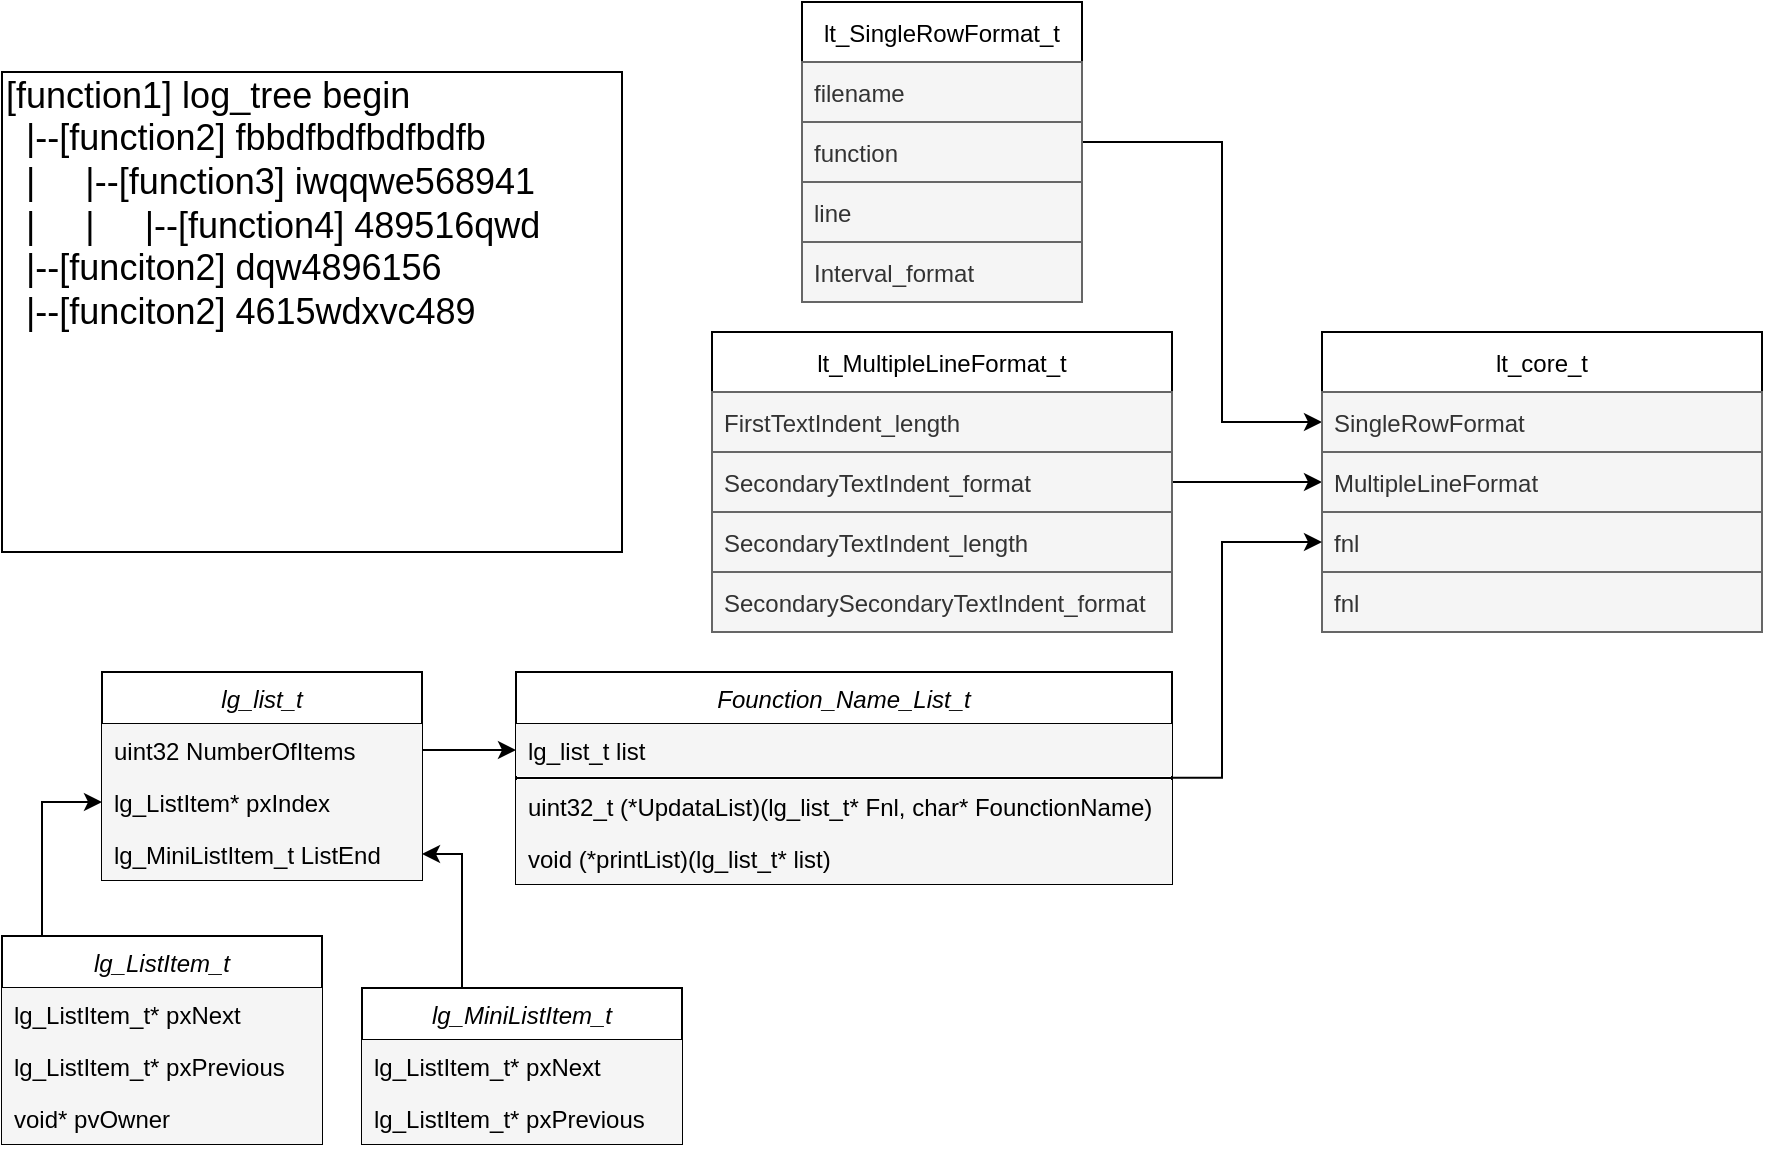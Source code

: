 <mxfile version="20.3.0" type="device"><diagram id="bXhkV9yjIiiyEGoU6u_h" name="第 1 页"><mxGraphModel dx="2374" dy="1236" grid="1" gridSize="10" guides="1" tooltips="1" connect="1" arrows="1" fold="1" page="1" pageScale="1" pageWidth="1920" pageHeight="1200" math="0" shadow="0"><root><mxCell id="0"/><mxCell id="1" parent="0"/><mxCell id="1lDwf_s4FZ1oP-Z9Ormf-2" style="edgeStyle=orthogonalEdgeStyle;rounded=0;orthogonalLoop=1;jettySize=auto;html=1;entryX=0;entryY=0.5;entryDx=0;entryDy=0;exitX=1;exitY=0.5;exitDx=0;exitDy=0;" edge="1" parent="1" source="eWIjdKfmmkATlccQj5_C-3" target="8O1uwN0HMDyTt34vKXxl-10"><mxGeometry relative="1" as="geometry"><Array as="points"><mxPoint x="580" y="595"/><mxPoint x="650" y="595"/><mxPoint x="650" y="735"/></Array></mxGeometry></mxCell><mxCell id="eWIjdKfmmkATlccQj5_C-1" value="lt_SingleRowFormat_t" style="swimlane;fontStyle=0;childLayout=stackLayout;horizontal=1;startSize=30;horizontalStack=0;resizeParent=1;resizeParentMax=0;resizeLast=0;collapsible=1;marginBottom=0;" parent="1" vertex="1"><mxGeometry x="440" y="525" width="140" height="150" as="geometry"/></mxCell><mxCell id="eWIjdKfmmkATlccQj5_C-2" value="filename" style="text;strokeColor=#666666;fillColor=#f5f5f5;align=left;verticalAlign=middle;spacingLeft=4;spacingRight=4;overflow=hidden;points=[[0,0.5],[1,0.5]];portConstraint=eastwest;rotatable=0;fontColor=#333333;" parent="eWIjdKfmmkATlccQj5_C-1" vertex="1"><mxGeometry y="30" width="140" height="30" as="geometry"/></mxCell><mxCell id="eWIjdKfmmkATlccQj5_C-3" value="function" style="text;align=left;verticalAlign=middle;spacingLeft=4;spacingRight=4;overflow=hidden;points=[[0,0.5],[1,0.5]];portConstraint=eastwest;rotatable=0;fillColor=#f5f5f5;fontColor=#333333;strokeColor=#666666;" parent="eWIjdKfmmkATlccQj5_C-1" vertex="1"><mxGeometry y="60" width="140" height="30" as="geometry"/></mxCell><mxCell id="eWIjdKfmmkATlccQj5_C-4" value="line" style="text;align=left;verticalAlign=middle;spacingLeft=4;spacingRight=4;overflow=hidden;points=[[0,0.5],[1,0.5]];portConstraint=eastwest;rotatable=0;fillColor=#f5f5f5;fontColor=#333333;strokeColor=#666666;" parent="eWIjdKfmmkATlccQj5_C-1" vertex="1"><mxGeometry y="90" width="140" height="30" as="geometry"/></mxCell><mxCell id="8O1uwN0HMDyTt34vKXxl-2" value="Interval_format" style="text;strokeColor=#666666;fillColor=#f5f5f5;align=left;verticalAlign=middle;spacingLeft=4;spacingRight=4;overflow=hidden;points=[[0,0.5],[1,0.5]];portConstraint=eastwest;rotatable=0;fontColor=#333333;" parent="eWIjdKfmmkATlccQj5_C-1" vertex="1"><mxGeometry y="120" width="140" height="30" as="geometry"/></mxCell><mxCell id="eWIjdKfmmkATlccQj5_C-6" value="&lt;font style=&quot;font-size: 18px;&quot;&gt;[function1] log_tree begin&lt;br&gt;&amp;nbsp; |--[function2] fbbdfbdfbdfbdfb&lt;br&gt;&amp;nbsp; |&amp;nbsp; &amp;nbsp; &amp;nbsp;|--[function3] iwqqwe568941&lt;br&gt;&amp;nbsp; |&amp;nbsp; &amp;nbsp; &amp;nbsp;|&amp;nbsp; &amp;nbsp; &amp;nbsp;|--[function4] 489516qwd&lt;br&gt;&amp;nbsp; |--[funciton2] dqw4896156&lt;br&gt;&amp;nbsp; |--[funciton2] 4615wdxvc489&lt;br&gt;&lt;br&gt;&lt;br&gt;&lt;br&gt;&lt;br&gt;&lt;br&gt;&lt;/font&gt;" style="rounded=0;whiteSpace=wrap;html=1;align=left;" parent="1" vertex="1"><mxGeometry x="40" y="560" width="310" height="240" as="geometry"/></mxCell><mxCell id="1lDwf_s4FZ1oP-Z9Ormf-3" style="edgeStyle=orthogonalEdgeStyle;rounded=0;orthogonalLoop=1;jettySize=auto;html=1;entryX=0;entryY=0.5;entryDx=0;entryDy=0;exitX=1;exitY=0.5;exitDx=0;exitDy=0;" edge="1" parent="1" source="8O1uwN0HMDyTt34vKXxl-7" target="8O1uwN0HMDyTt34vKXxl-11"><mxGeometry relative="1" as="geometry"><Array as="points"><mxPoint x="690" y="765"/><mxPoint x="690" y="765"/></Array></mxGeometry></mxCell><mxCell id="8O1uwN0HMDyTt34vKXxl-4" value="lt_MultipleLineFormat_t" style="swimlane;fontStyle=0;childLayout=stackLayout;horizontal=1;startSize=30;horizontalStack=0;resizeParent=1;resizeParentMax=0;resizeLast=0;collapsible=1;marginBottom=0;" parent="1" vertex="1"><mxGeometry x="395" y="690" width="230" height="150" as="geometry"/></mxCell><mxCell id="8O1uwN0HMDyTt34vKXxl-5" value="FirstTextIndent_length" style="text;strokeColor=#666666;fillColor=#f5f5f5;align=left;verticalAlign=middle;spacingLeft=4;spacingRight=4;overflow=hidden;points=[[0,0.5],[1,0.5]];portConstraint=eastwest;rotatable=0;fontColor=#333333;" parent="8O1uwN0HMDyTt34vKXxl-4" vertex="1"><mxGeometry y="30" width="230" height="30" as="geometry"/></mxCell><mxCell id="8O1uwN0HMDyTt34vKXxl-7" value="SecondaryTextIndent_format" style="text;strokeColor=#666666;fillColor=#f5f5f5;align=left;verticalAlign=middle;spacingLeft=4;spacingRight=4;overflow=hidden;points=[[0,0.5],[1,0.5]];portConstraint=eastwest;rotatable=0;fontColor=#333333;" parent="8O1uwN0HMDyTt34vKXxl-4" vertex="1"><mxGeometry y="60" width="230" height="30" as="geometry"/></mxCell><mxCell id="8O1uwN0HMDyTt34vKXxl-6" value="SecondaryTextIndent_length" style="text;strokeColor=#666666;fillColor=#f5f5f5;align=left;verticalAlign=middle;spacingLeft=4;spacingRight=4;overflow=hidden;points=[[0,0.5],[1,0.5]];portConstraint=eastwest;rotatable=0;fontColor=#333333;" parent="8O1uwN0HMDyTt34vKXxl-4" vertex="1"><mxGeometry y="90" width="230" height="30" as="geometry"/></mxCell><mxCell id="8O1uwN0HMDyTt34vKXxl-8" value="SecondarySecondaryTextIndent_format" style="text;strokeColor=#666666;fillColor=#f5f5f5;align=left;verticalAlign=middle;spacingLeft=4;spacingRight=4;overflow=hidden;points=[[0,0.5],[1,0.5]];portConstraint=eastwest;rotatable=0;fontColor=#333333;" parent="8O1uwN0HMDyTt34vKXxl-4" vertex="1"><mxGeometry y="120" width="230" height="30" as="geometry"/></mxCell><mxCell id="8O1uwN0HMDyTt34vKXxl-9" value="lt_core_t" style="swimlane;fontStyle=0;childLayout=stackLayout;horizontal=1;startSize=30;horizontalStack=0;resizeParent=1;resizeParentMax=0;resizeLast=0;collapsible=1;marginBottom=0;" parent="1" vertex="1"><mxGeometry x="700" y="690" width="220" height="150" as="geometry"/></mxCell><mxCell id="8O1uwN0HMDyTt34vKXxl-10" value="SingleRowFormat" style="text;strokeColor=#666666;fillColor=#f5f5f5;align=left;verticalAlign=middle;spacingLeft=4;spacingRight=4;overflow=hidden;points=[[0,0.5],[1,0.5]];portConstraint=eastwest;rotatable=0;fontColor=#333333;" parent="8O1uwN0HMDyTt34vKXxl-9" vertex="1"><mxGeometry y="30" width="220" height="30" as="geometry"/></mxCell><mxCell id="8O1uwN0HMDyTt34vKXxl-11" value="MultipleLineFormat" style="text;strokeColor=#666666;fillColor=#f5f5f5;align=left;verticalAlign=middle;spacingLeft=4;spacingRight=4;overflow=hidden;points=[[0,0.5],[1,0.5]];portConstraint=eastwest;rotatable=0;fontColor=#333333;" parent="8O1uwN0HMDyTt34vKXxl-9" vertex="1"><mxGeometry y="60" width="220" height="30" as="geometry"/></mxCell><mxCell id="8O1uwN0HMDyTt34vKXxl-12" value="fnl" style="text;strokeColor=#666666;fillColor=#f5f5f5;align=left;verticalAlign=middle;spacingLeft=4;spacingRight=4;overflow=hidden;points=[[0,0.5],[1,0.5]];portConstraint=eastwest;rotatable=0;fontColor=#333333;" parent="8O1uwN0HMDyTt34vKXxl-9" vertex="1"><mxGeometry y="90" width="220" height="30" as="geometry"/></mxCell><mxCell id="1lDwf_s4FZ1oP-Z9Ormf-25" value="fnl" style="text;strokeColor=#666666;fillColor=#f5f5f5;align=left;verticalAlign=middle;spacingLeft=4;spacingRight=4;overflow=hidden;points=[[0,0.5],[1,0.5]];portConstraint=eastwest;rotatable=0;fontColor=#333333;" vertex="1" parent="8O1uwN0HMDyTt34vKXxl-9"><mxGeometry y="120" width="220" height="30" as="geometry"/></mxCell><mxCell id="1lDwf_s4FZ1oP-Z9Ormf-4" style="edgeStyle=orthogonalEdgeStyle;rounded=0;orthogonalLoop=1;jettySize=auto;html=1;entryX=0;entryY=0.5;entryDx=0;entryDy=0;" edge="1" parent="1" source="1lDwf_s4FZ1oP-Z9Ormf-5" target="1lDwf_s4FZ1oP-Z9Ormf-16"><mxGeometry relative="1" as="geometry"><Array as="points"><mxPoint x="60" y="925"/></Array></mxGeometry></mxCell><mxCell id="1lDwf_s4FZ1oP-Z9Ormf-5" value="lg_ListItem_t" style="swimlane;fontStyle=2;align=center;verticalAlign=top;childLayout=stackLayout;horizontal=1;startSize=26;horizontalStack=0;resizeParent=1;resizeLast=0;collapsible=1;marginBottom=0;rounded=0;shadow=0;strokeWidth=1;" vertex="1" parent="1"><mxGeometry x="40" y="992" width="160" height="104" as="geometry"><mxRectangle x="230" y="140" width="160" height="26" as="alternateBounds"/></mxGeometry></mxCell><mxCell id="1lDwf_s4FZ1oP-Z9Ormf-6" value="lg_ListItem_t* pxNext" style="text;align=left;verticalAlign=top;spacingLeft=4;spacingRight=4;overflow=hidden;rotatable=0;points=[[0,0.5],[1,0.5]];portConstraint=eastwest;fillColor=#F5F5F5;" vertex="1" parent="1lDwf_s4FZ1oP-Z9Ormf-5"><mxGeometry y="26" width="160" height="26" as="geometry"/></mxCell><mxCell id="1lDwf_s4FZ1oP-Z9Ormf-7" value="lg_ListItem_t* pxPrevious" style="text;align=left;verticalAlign=top;spacingLeft=4;spacingRight=4;overflow=hidden;rotatable=0;points=[[0,0.5],[1,0.5]];portConstraint=eastwest;rounded=0;shadow=0;html=0;fillColor=#F5F5F5;" vertex="1" parent="1lDwf_s4FZ1oP-Z9Ormf-5"><mxGeometry y="52" width="160" height="26" as="geometry"/></mxCell><mxCell id="1lDwf_s4FZ1oP-Z9Ormf-8" value="void* pvOwner" style="text;align=left;verticalAlign=top;spacingLeft=4;spacingRight=4;overflow=hidden;rotatable=0;points=[[0,0.5],[1,0.5]];portConstraint=eastwest;rounded=0;shadow=0;html=0;fillColor=#F5F5F5;" vertex="1" parent="1lDwf_s4FZ1oP-Z9Ormf-5"><mxGeometry y="78" width="160" height="26" as="geometry"/></mxCell><mxCell id="1lDwf_s4FZ1oP-Z9Ormf-9" style="edgeStyle=orthogonalEdgeStyle;rounded=0;orthogonalLoop=1;jettySize=auto;html=1;entryX=1;entryY=0.5;entryDx=0;entryDy=0;" edge="1" parent="1" source="1lDwf_s4FZ1oP-Z9Ormf-10" target="1lDwf_s4FZ1oP-Z9Ormf-17"><mxGeometry relative="1" as="geometry"><Array as="points"><mxPoint x="270" y="951"/></Array></mxGeometry></mxCell><mxCell id="1lDwf_s4FZ1oP-Z9Ormf-10" value="lg_MiniListItem_t" style="swimlane;fontStyle=2;align=center;verticalAlign=top;childLayout=stackLayout;horizontal=1;startSize=26;horizontalStack=0;resizeParent=1;resizeLast=0;collapsible=1;marginBottom=0;rounded=0;shadow=0;strokeWidth=1;" vertex="1" parent="1"><mxGeometry x="220" y="1018" width="160" height="78" as="geometry"><mxRectangle x="230" y="140" width="160" height="26" as="alternateBounds"/></mxGeometry></mxCell><mxCell id="1lDwf_s4FZ1oP-Z9Ormf-11" value="lg_ListItem_t* pxNext" style="text;align=left;verticalAlign=top;spacingLeft=4;spacingRight=4;overflow=hidden;rotatable=0;points=[[0,0.5],[1,0.5]];portConstraint=eastwest;fillColor=#F5F5F5;" vertex="1" parent="1lDwf_s4FZ1oP-Z9Ormf-10"><mxGeometry y="26" width="160" height="26" as="geometry"/></mxCell><mxCell id="1lDwf_s4FZ1oP-Z9Ormf-12" value="lg_ListItem_t* pxPrevious" style="text;align=left;verticalAlign=top;spacingLeft=4;spacingRight=4;overflow=hidden;rotatable=0;points=[[0,0.5],[1,0.5]];portConstraint=eastwest;rounded=0;shadow=0;html=0;fillColor=#F5F5F5;" vertex="1" parent="1lDwf_s4FZ1oP-Z9Ormf-10"><mxGeometry y="52" width="160" height="26" as="geometry"/></mxCell><mxCell id="1lDwf_s4FZ1oP-Z9Ormf-13" style="edgeStyle=orthogonalEdgeStyle;rounded=0;orthogonalLoop=1;jettySize=auto;html=1;entryX=0;entryY=0.5;entryDx=0;entryDy=0;" edge="1" parent="1" source="1lDwf_s4FZ1oP-Z9Ormf-14" target="1lDwf_s4FZ1oP-Z9Ormf-19"><mxGeometry relative="1" as="geometry"><Array as="points"><mxPoint x="290" y="899"/><mxPoint x="290" y="899"/></Array></mxGeometry></mxCell><mxCell id="1lDwf_s4FZ1oP-Z9Ormf-14" value="lg_list_t" style="swimlane;fontStyle=2;align=center;verticalAlign=top;childLayout=stackLayout;horizontal=1;startSize=26;horizontalStack=0;resizeParent=1;resizeLast=0;collapsible=1;marginBottom=0;rounded=0;shadow=0;strokeWidth=1;" vertex="1" parent="1"><mxGeometry x="90" y="860" width="160" height="104" as="geometry"><mxRectangle x="230" y="140" width="160" height="26" as="alternateBounds"/></mxGeometry></mxCell><mxCell id="1lDwf_s4FZ1oP-Z9Ormf-15" value="uint32 NumberOfItems" style="text;align=left;verticalAlign=top;spacingLeft=4;spacingRight=4;overflow=hidden;rotatable=0;points=[[0,0.5],[1,0.5]];portConstraint=eastwest;fillColor=#F5F5F5;" vertex="1" parent="1lDwf_s4FZ1oP-Z9Ormf-14"><mxGeometry y="26" width="160" height="26" as="geometry"/></mxCell><mxCell id="1lDwf_s4FZ1oP-Z9Ormf-16" value="lg_ListItem* pxIndex" style="text;align=left;verticalAlign=top;spacingLeft=4;spacingRight=4;overflow=hidden;rotatable=0;points=[[0,0.5],[1,0.5]];portConstraint=eastwest;rounded=0;shadow=0;html=0;fillColor=#F5F5F5;" vertex="1" parent="1lDwf_s4FZ1oP-Z9Ormf-14"><mxGeometry y="52" width="160" height="26" as="geometry"/></mxCell><mxCell id="1lDwf_s4FZ1oP-Z9Ormf-17" value="lg_MiniListItem_t ListEnd" style="text;align=left;verticalAlign=top;spacingLeft=4;spacingRight=4;overflow=hidden;rotatable=0;points=[[0,0.5],[1,0.5]];portConstraint=eastwest;rounded=0;shadow=0;html=0;fillColor=#F5F5F5;" vertex="1" parent="1lDwf_s4FZ1oP-Z9Ormf-14"><mxGeometry y="78" width="160" height="26" as="geometry"/></mxCell><mxCell id="1lDwf_s4FZ1oP-Z9Ormf-24" style="edgeStyle=orthogonalEdgeStyle;rounded=0;orthogonalLoop=1;jettySize=auto;html=1;entryX=0;entryY=0.5;entryDx=0;entryDy=0;exitX=1.001;exitY=-0.044;exitDx=0;exitDy=0;exitPerimeter=0;" edge="1" parent="1" source="1lDwf_s4FZ1oP-Z9Ormf-22" target="8O1uwN0HMDyTt34vKXxl-12"><mxGeometry relative="1" as="geometry"><mxPoint x="670" y="927" as="sourcePoint"/><Array as="points"><mxPoint x="650" y="913"/><mxPoint x="650" y="795"/></Array></mxGeometry></mxCell><mxCell id="1lDwf_s4FZ1oP-Z9Ormf-18" value="Founction_Name_List_t" style="swimlane;fontStyle=2;align=center;verticalAlign=top;childLayout=stackLayout;horizontal=1;startSize=26;horizontalStack=0;resizeParent=1;resizeLast=0;collapsible=1;marginBottom=0;rounded=0;shadow=0;strokeWidth=1;" vertex="1" parent="1"><mxGeometry x="297" y="860" width="328" height="106" as="geometry"><mxRectangle x="230" y="140" width="160" height="26" as="alternateBounds"/></mxGeometry></mxCell><mxCell id="1lDwf_s4FZ1oP-Z9Ormf-19" value="lg_list_t list" style="text;align=left;verticalAlign=top;spacingLeft=4;spacingRight=4;overflow=hidden;rotatable=0;points=[[0,0.5],[1,0.5]];portConstraint=eastwest;fillColor=#F5F5F5;" vertex="1" parent="1lDwf_s4FZ1oP-Z9Ormf-18"><mxGeometry y="26" width="328" height="26" as="geometry"/></mxCell><mxCell id="1lDwf_s4FZ1oP-Z9Ormf-20" value="" style="line;html=1;strokeWidth=1;align=left;verticalAlign=middle;spacingTop=-1;spacingLeft=3;spacingRight=3;rotatable=0;labelPosition=right;points=[];portConstraint=eastwest;" vertex="1" parent="1lDwf_s4FZ1oP-Z9Ormf-18"><mxGeometry y="52" width="328" height="2" as="geometry"/></mxCell><mxCell id="1lDwf_s4FZ1oP-Z9Ormf-22" value="uint32_t (*UpdataList)(lg_list_t* Fnl, char* FounctionName)" style="text;align=left;verticalAlign=top;spacingLeft=4;spacingRight=4;overflow=hidden;rotatable=0;points=[[0,0.5],[1,0.5]];portConstraint=eastwest;rounded=0;shadow=0;html=0;fillColor=#F5F5F5;" vertex="1" parent="1lDwf_s4FZ1oP-Z9Ormf-18"><mxGeometry y="54" width="328" height="26" as="geometry"/></mxCell><mxCell id="1lDwf_s4FZ1oP-Z9Ormf-23" value="void (*printList)(lg_list_t* list)" style="text;align=left;verticalAlign=top;spacingLeft=4;spacingRight=4;overflow=hidden;rotatable=0;points=[[0,0.5],[1,0.5]];portConstraint=eastwest;rounded=0;shadow=0;html=0;fillColor=#F5F5F5;" vertex="1" parent="1lDwf_s4FZ1oP-Z9Ormf-18"><mxGeometry y="80" width="328" height="26" as="geometry"/></mxCell></root></mxGraphModel></diagram></mxfile>
